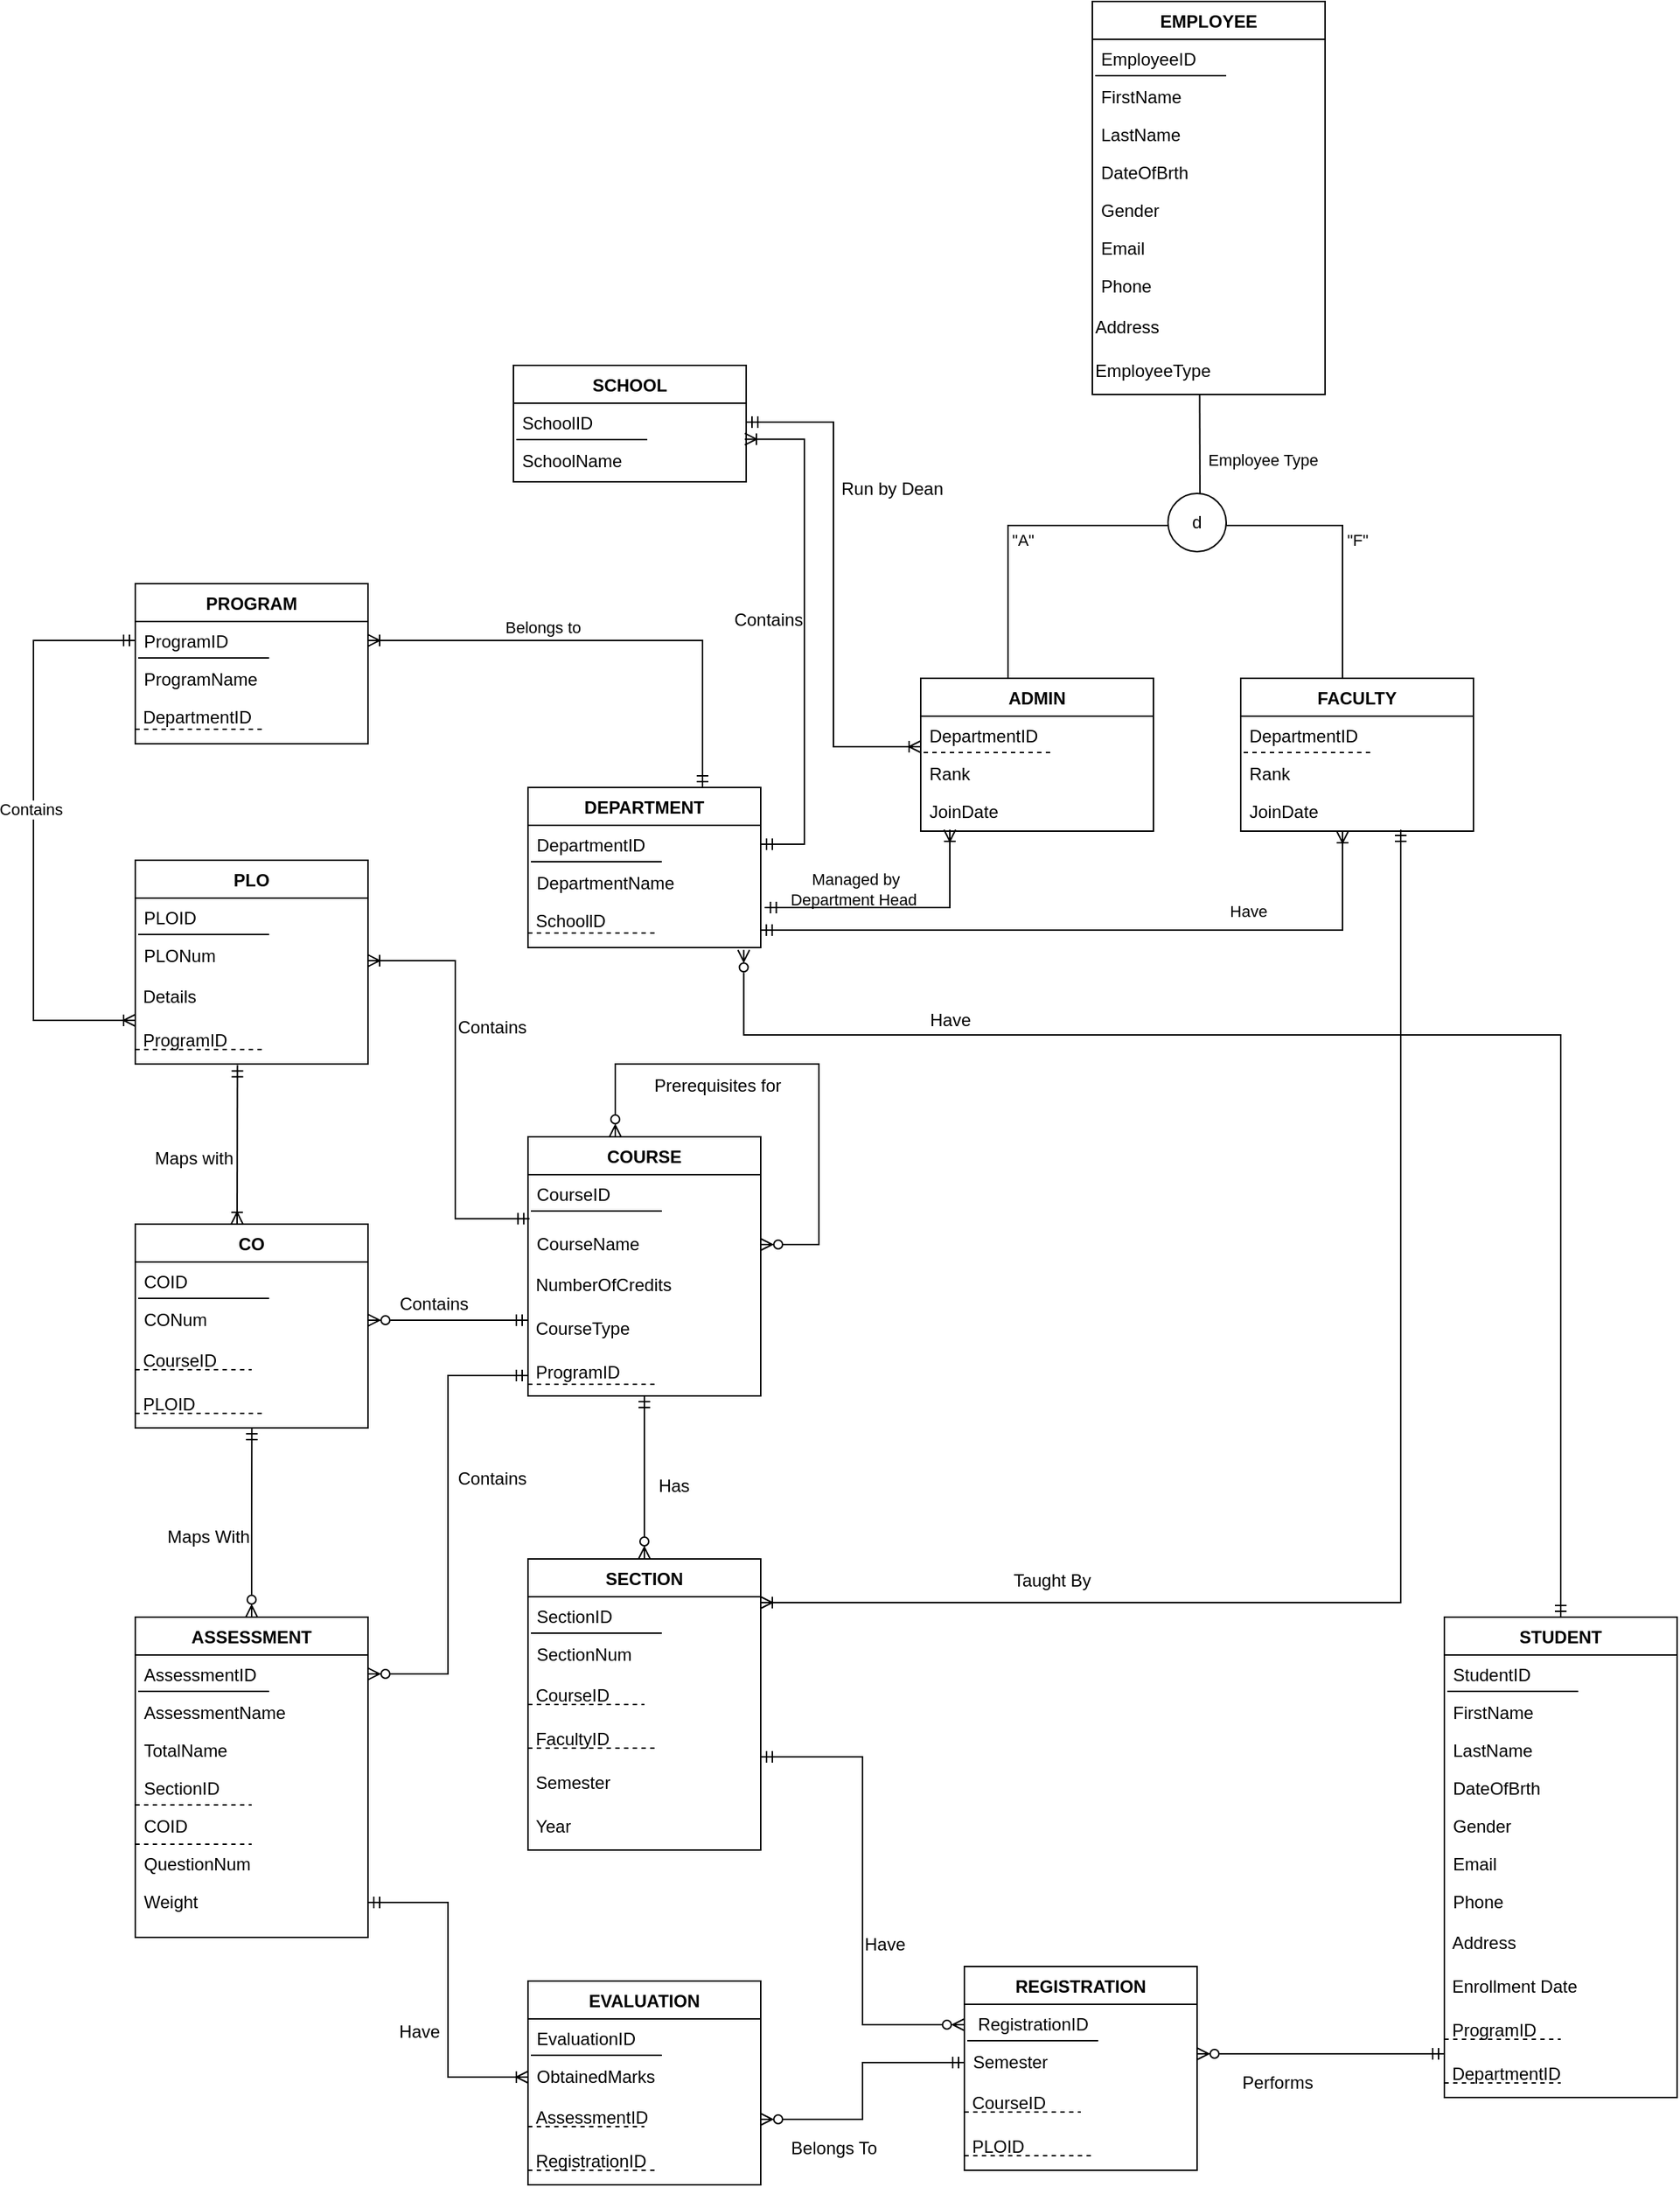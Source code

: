 <mxfile version="20.6.0" type="github">
  <diagram id="C5RBs43oDa-KdzZeNtuy" name="Page-1">
    <mxGraphModel dx="2490" dy="932" grid="1" gridSize="10" guides="1" tooltips="1" connect="1" arrows="1" fold="1" page="1" pageScale="1" pageWidth="827" pageHeight="1169" math="0" shadow="0">
      <root>
        <mxCell id="WIyWlLk6GJQsqaUBKTNV-0" />
        <mxCell id="WIyWlLk6GJQsqaUBKTNV-1" parent="WIyWlLk6GJQsqaUBKTNV-0" />
        <mxCell id="CyVpAFa2aRogbyEzgi_W-122" value="EMPLOYEE" style="swimlane;fontStyle=1;align=center;verticalAlign=top;childLayout=stackLayout;horizontal=1;startSize=26;horizontalStack=0;resizeParent=1;resizeLast=0;collapsible=1;marginBottom=0;rounded=0;shadow=0;strokeWidth=1;" vertex="1" parent="WIyWlLk6GJQsqaUBKTNV-1">
          <mxGeometry x="508" y="120" width="160" height="270" as="geometry">
            <mxRectangle x="550" y="140" width="160" height="26" as="alternateBounds" />
          </mxGeometry>
        </mxCell>
        <mxCell id="CyVpAFa2aRogbyEzgi_W-123" value="EmployeeID" style="text;align=left;verticalAlign=top;spacingLeft=4;spacingRight=4;overflow=hidden;rotatable=0;points=[[0,0.5],[1,0.5]];portConstraint=eastwest;" vertex="1" parent="CyVpAFa2aRogbyEzgi_W-122">
          <mxGeometry y="26" width="160" height="26" as="geometry" />
        </mxCell>
        <mxCell id="CyVpAFa2aRogbyEzgi_W-124" value="" style="endArrow=none;html=1;rounded=0;" edge="1" parent="CyVpAFa2aRogbyEzgi_W-122">
          <mxGeometry width="50" height="50" relative="1" as="geometry">
            <mxPoint x="2" y="51" as="sourcePoint" />
            <mxPoint x="92" y="51" as="targetPoint" />
          </mxGeometry>
        </mxCell>
        <mxCell id="CyVpAFa2aRogbyEzgi_W-125" value="FirstName" style="text;align=left;verticalAlign=top;spacingLeft=4;spacingRight=4;overflow=hidden;rotatable=0;points=[[0,0.5],[1,0.5]];portConstraint=eastwest;rounded=0;shadow=0;html=0;" vertex="1" parent="CyVpAFa2aRogbyEzgi_W-122">
          <mxGeometry y="52" width="160" height="26" as="geometry" />
        </mxCell>
        <mxCell id="CyVpAFa2aRogbyEzgi_W-126" value="LastName" style="text;align=left;verticalAlign=top;spacingLeft=4;spacingRight=4;overflow=hidden;rotatable=0;points=[[0,0.5],[1,0.5]];portConstraint=eastwest;rounded=0;shadow=0;html=0;" vertex="1" parent="CyVpAFa2aRogbyEzgi_W-122">
          <mxGeometry y="78" width="160" height="26" as="geometry" />
        </mxCell>
        <mxCell id="CyVpAFa2aRogbyEzgi_W-127" value="DateOfBrth" style="text;align=left;verticalAlign=top;spacingLeft=4;spacingRight=4;overflow=hidden;rotatable=0;points=[[0,0.5],[1,0.5]];portConstraint=eastwest;rounded=0;shadow=0;html=0;" vertex="1" parent="CyVpAFa2aRogbyEzgi_W-122">
          <mxGeometry y="104" width="160" height="26" as="geometry" />
        </mxCell>
        <mxCell id="CyVpAFa2aRogbyEzgi_W-128" value="Gender&#xa;" style="text;align=left;verticalAlign=top;spacingLeft=4;spacingRight=4;overflow=hidden;rotatable=0;points=[[0,0.5],[1,0.5]];portConstraint=eastwest;rounded=0;shadow=0;html=0;" vertex="1" parent="CyVpAFa2aRogbyEzgi_W-122">
          <mxGeometry y="130" width="160" height="26" as="geometry" />
        </mxCell>
        <mxCell id="CyVpAFa2aRogbyEzgi_W-129" value="Email" style="text;align=left;verticalAlign=top;spacingLeft=4;spacingRight=4;overflow=hidden;rotatable=0;points=[[0,0.5],[1,0.5]];portConstraint=eastwest;" vertex="1" parent="CyVpAFa2aRogbyEzgi_W-122">
          <mxGeometry y="156" width="160" height="26" as="geometry" />
        </mxCell>
        <mxCell id="CyVpAFa2aRogbyEzgi_W-130" value="Phone" style="text;align=left;verticalAlign=top;spacingLeft=4;spacingRight=4;overflow=hidden;rotatable=0;points=[[0,0.5],[1,0.5]];portConstraint=eastwest;" vertex="1" parent="CyVpAFa2aRogbyEzgi_W-122">
          <mxGeometry y="182" width="160" height="28" as="geometry" />
        </mxCell>
        <mxCell id="CyVpAFa2aRogbyEzgi_W-131" value="Address" style="text;html=1;align=left;verticalAlign=top;resizable=0;points=[];autosize=1;strokeColor=none;fillColor=none;" vertex="1" parent="CyVpAFa2aRogbyEzgi_W-122">
          <mxGeometry y="210" width="160" height="30" as="geometry" />
        </mxCell>
        <mxCell id="CyVpAFa2aRogbyEzgi_W-132" value="EmployeeType" style="text;html=1;align=left;verticalAlign=top;resizable=0;points=[];autosize=1;strokeColor=none;fillColor=none;" vertex="1" parent="CyVpAFa2aRogbyEzgi_W-122">
          <mxGeometry y="240" width="160" height="30" as="geometry" />
        </mxCell>
        <mxCell id="CyVpAFa2aRogbyEzgi_W-133" value="" style="endArrow=none;html=1;rounded=0;entryX=0.461;entryY=0.994;entryDx=0;entryDy=0;entryPerimeter=0;" edge="1" parent="WIyWlLk6GJQsqaUBKTNV-1" target="CyVpAFa2aRogbyEzgi_W-132">
          <mxGeometry width="50" height="50" relative="1" as="geometry">
            <mxPoint x="582" y="470" as="sourcePoint" />
            <mxPoint x="630" y="410" as="targetPoint" />
          </mxGeometry>
        </mxCell>
        <mxCell id="CyVpAFa2aRogbyEzgi_W-134" value="d" style="ellipse;whiteSpace=wrap;html=1;aspect=fixed;" vertex="1" parent="WIyWlLk6GJQsqaUBKTNV-1">
          <mxGeometry x="560" y="458" width="40" height="40" as="geometry" />
        </mxCell>
        <mxCell id="CyVpAFa2aRogbyEzgi_W-135" value="" style="endArrow=none;html=1;rounded=0;edgeStyle=orthogonalEdgeStyle;entryX=0;entryY=0.55;entryDx=0;entryDy=0;entryPerimeter=0;" edge="1" parent="WIyWlLk6GJQsqaUBKTNV-1" target="CyVpAFa2aRogbyEzgi_W-134">
          <mxGeometry width="50" height="50" relative="1" as="geometry">
            <mxPoint x="450" y="590" as="sourcePoint" />
            <mxPoint x="550" y="480" as="targetPoint" />
            <Array as="points">
              <mxPoint x="450" y="480" />
            </Array>
          </mxGeometry>
        </mxCell>
        <mxCell id="CyVpAFa2aRogbyEzgi_W-136" value="ADMIN" style="swimlane;fontStyle=1;align=center;verticalAlign=top;childLayout=stackLayout;horizontal=1;startSize=26;horizontalStack=0;resizeParent=1;resizeLast=0;collapsible=1;marginBottom=0;rounded=0;shadow=0;strokeWidth=1;" vertex="1" parent="WIyWlLk6GJQsqaUBKTNV-1">
          <mxGeometry x="390" y="585" width="160" height="105" as="geometry">
            <mxRectangle x="550" y="140" width="160" height="26" as="alternateBounds" />
          </mxGeometry>
        </mxCell>
        <mxCell id="CyVpAFa2aRogbyEzgi_W-137" value="DepartmentID" style="text;align=left;verticalAlign=top;spacingLeft=4;spacingRight=4;overflow=hidden;rotatable=0;points=[[0,0.5],[1,0.5]];portConstraint=eastwest;" vertex="1" parent="CyVpAFa2aRogbyEzgi_W-136">
          <mxGeometry y="26" width="160" height="26" as="geometry" />
        </mxCell>
        <mxCell id="CyVpAFa2aRogbyEzgi_W-138" value="" style="endArrow=none;html=1;rounded=0;dashed=1;" edge="1" parent="CyVpAFa2aRogbyEzgi_W-136">
          <mxGeometry width="50" height="50" relative="1" as="geometry">
            <mxPoint x="2" y="51" as="sourcePoint" />
            <mxPoint x="92" y="51" as="targetPoint" />
          </mxGeometry>
        </mxCell>
        <mxCell id="CyVpAFa2aRogbyEzgi_W-139" value="Rank" style="text;align=left;verticalAlign=top;spacingLeft=4;spacingRight=4;overflow=hidden;rotatable=0;points=[[0,0.5],[1,0.5]];portConstraint=eastwest;rounded=0;shadow=0;html=0;" vertex="1" parent="CyVpAFa2aRogbyEzgi_W-136">
          <mxGeometry y="52" width="160" height="26" as="geometry" />
        </mxCell>
        <mxCell id="CyVpAFa2aRogbyEzgi_W-140" value="JoinDate " style="text;align=left;verticalAlign=top;spacingLeft=4;spacingRight=4;overflow=hidden;rotatable=0;points=[[0,0.5],[1,0.5]];portConstraint=eastwest;rounded=0;shadow=0;html=0;" vertex="1" parent="CyVpAFa2aRogbyEzgi_W-136">
          <mxGeometry y="78" width="160" height="26" as="geometry" />
        </mxCell>
        <mxCell id="CyVpAFa2aRogbyEzgi_W-259" style="edgeStyle=elbowEdgeStyle;rounded=0;orthogonalLoop=1;jettySize=auto;html=1;startArrow=ERmandOne;startFill=0;endArrow=ERoneToMany;endFill=0;entryX=1;entryY=0.154;entryDx=0;entryDy=0;entryPerimeter=0;" edge="1" parent="WIyWlLk6GJQsqaUBKTNV-1" source="CyVpAFa2aRogbyEzgi_W-145" target="CyVpAFa2aRogbyEzgi_W-213">
          <mxGeometry relative="1" as="geometry">
            <mxPoint x="290" y="1220" as="targetPoint" />
            <mxPoint x="720" y="720" as="sourcePoint" />
            <Array as="points">
              <mxPoint x="720" y="1200" />
              <mxPoint x="680" y="850" />
              <mxPoint x="400" y="1310" />
              <mxPoint x="720" y="870" />
            </Array>
          </mxGeometry>
        </mxCell>
        <mxCell id="CyVpAFa2aRogbyEzgi_W-141" value="FACULTY" style="swimlane;fontStyle=1;align=center;verticalAlign=top;childLayout=stackLayout;horizontal=1;startSize=26;horizontalStack=0;resizeParent=1;resizeLast=0;collapsible=1;marginBottom=0;rounded=0;shadow=0;strokeWidth=1;" vertex="1" parent="WIyWlLk6GJQsqaUBKTNV-1">
          <mxGeometry x="610" y="585" width="160" height="105" as="geometry">
            <mxRectangle x="550" y="140" width="160" height="26" as="alternateBounds" />
          </mxGeometry>
        </mxCell>
        <mxCell id="CyVpAFa2aRogbyEzgi_W-142" value="DepartmentID" style="text;align=left;verticalAlign=top;spacingLeft=4;spacingRight=4;overflow=hidden;rotatable=0;points=[[0,0.5],[1,0.5]];portConstraint=eastwest;" vertex="1" parent="CyVpAFa2aRogbyEzgi_W-141">
          <mxGeometry y="26" width="160" height="26" as="geometry" />
        </mxCell>
        <mxCell id="CyVpAFa2aRogbyEzgi_W-143" value="" style="endArrow=none;html=1;rounded=0;dashed=1;" edge="1" parent="CyVpAFa2aRogbyEzgi_W-141">
          <mxGeometry width="50" height="50" relative="1" as="geometry">
            <mxPoint x="2" y="51" as="sourcePoint" />
            <mxPoint x="92" y="51" as="targetPoint" />
          </mxGeometry>
        </mxCell>
        <mxCell id="CyVpAFa2aRogbyEzgi_W-144" value="Rank" style="text;align=left;verticalAlign=top;spacingLeft=4;spacingRight=4;overflow=hidden;rotatable=0;points=[[0,0.5],[1,0.5]];portConstraint=eastwest;rounded=0;shadow=0;html=0;" vertex="1" parent="CyVpAFa2aRogbyEzgi_W-141">
          <mxGeometry y="52" width="160" height="26" as="geometry" />
        </mxCell>
        <mxCell id="CyVpAFa2aRogbyEzgi_W-145" value="JoinDate " style="text;align=left;verticalAlign=top;spacingLeft=4;spacingRight=4;overflow=hidden;rotatable=0;points=[[0,0.5],[1,0.5]];portConstraint=eastwest;rounded=0;shadow=0;html=0;" vertex="1" parent="CyVpAFa2aRogbyEzgi_W-141">
          <mxGeometry y="78" width="160" height="26" as="geometry" />
        </mxCell>
        <mxCell id="CyVpAFa2aRogbyEzgi_W-146" value="" style="endArrow=none;html=1;rounded=0;edgeStyle=orthogonalEdgeStyle;entryX=1;entryY=0.5;entryDx=0;entryDy=0;" edge="1" parent="WIyWlLk6GJQsqaUBKTNV-1" target="CyVpAFa2aRogbyEzgi_W-134">
          <mxGeometry width="50" height="50" relative="1" as="geometry">
            <mxPoint x="680" y="585" as="sourcePoint" />
            <mxPoint x="790" y="475" as="targetPoint" />
            <Array as="points">
              <mxPoint x="680" y="480" />
              <mxPoint x="600" y="480" />
            </Array>
          </mxGeometry>
        </mxCell>
        <mxCell id="CyVpAFa2aRogbyEzgi_W-147" value="SCHOOL" style="swimlane;fontStyle=1;align=center;verticalAlign=top;childLayout=stackLayout;horizontal=1;startSize=26;horizontalStack=0;resizeParent=1;resizeLast=0;collapsible=1;marginBottom=0;rounded=0;shadow=0;strokeWidth=1;" vertex="1" parent="WIyWlLk6GJQsqaUBKTNV-1">
          <mxGeometry x="110" y="370" width="160" height="80" as="geometry">
            <mxRectangle x="550" y="140" width="160" height="26" as="alternateBounds" />
          </mxGeometry>
        </mxCell>
        <mxCell id="CyVpAFa2aRogbyEzgi_W-148" value="SchoolID" style="text;align=left;verticalAlign=top;spacingLeft=4;spacingRight=4;overflow=hidden;rotatable=0;points=[[0,0.5],[1,0.5]];portConstraint=eastwest;" vertex="1" parent="CyVpAFa2aRogbyEzgi_W-147">
          <mxGeometry y="26" width="160" height="26" as="geometry" />
        </mxCell>
        <mxCell id="CyVpAFa2aRogbyEzgi_W-149" value="" style="endArrow=none;html=1;rounded=0;" edge="1" parent="CyVpAFa2aRogbyEzgi_W-147">
          <mxGeometry width="50" height="50" relative="1" as="geometry">
            <mxPoint x="2" y="51" as="sourcePoint" />
            <mxPoint x="92" y="51" as="targetPoint" />
          </mxGeometry>
        </mxCell>
        <mxCell id="CyVpAFa2aRogbyEzgi_W-150" value="SchoolName" style="text;align=left;verticalAlign=top;spacingLeft=4;spacingRight=4;overflow=hidden;rotatable=0;points=[[0,0.5],[1,0.5]];portConstraint=eastwest;rounded=0;shadow=0;html=0;" vertex="1" parent="CyVpAFa2aRogbyEzgi_W-147">
          <mxGeometry y="52" width="160" height="26" as="geometry" />
        </mxCell>
        <mxCell id="CyVpAFa2aRogbyEzgi_W-151" value="" style="endArrow=ERoneToMany;html=1;rounded=0;edgeStyle=elbowEdgeStyle;exitX=1;exitY=0.5;exitDx=0;exitDy=0;startArrow=ERmandOne;startFill=0;endFill=0;" edge="1" parent="WIyWlLk6GJQsqaUBKTNV-1" source="CyVpAFa2aRogbyEzgi_W-148">
          <mxGeometry width="50" height="50" relative="1" as="geometry">
            <mxPoint x="390" y="470" as="sourcePoint" />
            <mxPoint x="390" y="632" as="targetPoint" />
          </mxGeometry>
        </mxCell>
        <mxCell id="CyVpAFa2aRogbyEzgi_W-152" value="Run by Dean" style="text;html=1;align=center;verticalAlign=middle;resizable=0;points=[];autosize=1;strokeColor=none;fillColor=none;" vertex="1" parent="WIyWlLk6GJQsqaUBKTNV-1">
          <mxGeometry x="325" y="440" width="90" height="30" as="geometry" />
        </mxCell>
        <mxCell id="CyVpAFa2aRogbyEzgi_W-302" value="" style="edgeStyle=elbowEdgeStyle;rounded=0;orthogonalLoop=1;jettySize=auto;html=1;startArrow=ERzeroToMany;startFill=0;endArrow=ERmandOne;endFill=0;elbow=vertical;exitX=0.927;exitY=1.121;exitDx=0;exitDy=0;exitPerimeter=0;" edge="1" parent="WIyWlLk6GJQsqaUBKTNV-1" source="CyVpAFa2aRogbyEzgi_W-157" target="CyVpAFa2aRogbyEzgi_W-274">
          <mxGeometry relative="1" as="geometry">
            <mxPoint x="210" y="800" as="sourcePoint" />
            <Array as="points">
              <mxPoint x="660" y="830" />
            </Array>
          </mxGeometry>
        </mxCell>
        <mxCell id="CyVpAFa2aRogbyEzgi_W-153" value="DEPARTMENT" style="swimlane;fontStyle=1;align=center;verticalAlign=top;childLayout=stackLayout;horizontal=1;startSize=26;horizontalStack=0;resizeParent=1;resizeLast=0;collapsible=1;marginBottom=0;rounded=0;shadow=0;strokeWidth=1;" vertex="1" parent="WIyWlLk6GJQsqaUBKTNV-1">
          <mxGeometry x="120" y="660" width="160" height="110" as="geometry">
            <mxRectangle x="550" y="140" width="160" height="26" as="alternateBounds" />
          </mxGeometry>
        </mxCell>
        <mxCell id="CyVpAFa2aRogbyEzgi_W-154" value="DepartmentID" style="text;align=left;verticalAlign=top;spacingLeft=4;spacingRight=4;overflow=hidden;rotatable=0;points=[[0,0.5],[1,0.5]];portConstraint=eastwest;" vertex="1" parent="CyVpAFa2aRogbyEzgi_W-153">
          <mxGeometry y="26" width="160" height="26" as="geometry" />
        </mxCell>
        <mxCell id="CyVpAFa2aRogbyEzgi_W-155" value="" style="endArrow=none;html=1;rounded=0;" edge="1" parent="CyVpAFa2aRogbyEzgi_W-153">
          <mxGeometry width="50" height="50" relative="1" as="geometry">
            <mxPoint x="2" y="51" as="sourcePoint" />
            <mxPoint x="92" y="51" as="targetPoint" />
          </mxGeometry>
        </mxCell>
        <mxCell id="CyVpAFa2aRogbyEzgi_W-156" value="DepartmentName" style="text;align=left;verticalAlign=top;spacingLeft=4;spacingRight=4;overflow=hidden;rotatable=0;points=[[0,0.5],[1,0.5]];portConstraint=eastwest;rounded=0;shadow=0;html=0;" vertex="1" parent="CyVpAFa2aRogbyEzgi_W-153">
          <mxGeometry y="52" width="160" height="26" as="geometry" />
        </mxCell>
        <mxCell id="CyVpAFa2aRogbyEzgi_W-157" value="&amp;nbsp;SchoollD" style="text;html=1;align=left;verticalAlign=top;resizable=0;points=[];autosize=1;strokeColor=none;fillColor=none;" vertex="1" parent="CyVpAFa2aRogbyEzgi_W-153">
          <mxGeometry y="78" width="160" height="30" as="geometry" />
        </mxCell>
        <mxCell id="CyVpAFa2aRogbyEzgi_W-158" value="" style="endArrow=none;dashed=1;html=1;rounded=0;" edge="1" parent="CyVpAFa2aRogbyEzgi_W-153">
          <mxGeometry width="50" height="50" relative="1" as="geometry">
            <mxPoint y="100" as="sourcePoint" />
            <mxPoint x="90" y="100" as="targetPoint" />
            <Array as="points" />
          </mxGeometry>
        </mxCell>
        <mxCell id="CyVpAFa2aRogbyEzgi_W-159" value="" style="endArrow=ERoneToMany;html=1;rounded=0;edgeStyle=elbowEdgeStyle;entryX=0.994;entryY=0.951;entryDx=0;entryDy=0;entryPerimeter=0;exitX=1;exitY=0.5;exitDx=0;exitDy=0;startArrow=ERmandOne;startFill=0;endFill=0;" edge="1" parent="WIyWlLk6GJQsqaUBKTNV-1" source="CyVpAFa2aRogbyEzgi_W-154" target="CyVpAFa2aRogbyEzgi_W-148">
          <mxGeometry width="50" height="50" relative="1" as="geometry">
            <mxPoint x="330" y="680" as="sourcePoint" />
            <mxPoint x="290" y="430" as="targetPoint" />
            <Array as="points">
              <mxPoint x="310" y="560" />
            </Array>
          </mxGeometry>
        </mxCell>
        <mxCell id="CyVpAFa2aRogbyEzgi_W-160" value="Contains" style="text;html=1;align=center;verticalAlign=middle;resizable=0;points=[];autosize=1;strokeColor=none;fillColor=none;" vertex="1" parent="WIyWlLk6GJQsqaUBKTNV-1">
          <mxGeometry x="250" y="530" width="70" height="30" as="geometry" />
        </mxCell>
        <mxCell id="CyVpAFa2aRogbyEzgi_W-161" value="" style="endArrow=ERoneToMany;html=1;rounded=0;edgeStyle=elbowEdgeStyle;startArrow=ERmandOne;startFill=0;endFill=0;exitX=1.017;exitY=0.152;exitDx=0;exitDy=0;exitPerimeter=0;" edge="1" parent="WIyWlLk6GJQsqaUBKTNV-1" source="CyVpAFa2aRogbyEzgi_W-157" target="CyVpAFa2aRogbyEzgi_W-140">
          <mxGeometry width="50" height="50" relative="1" as="geometry">
            <mxPoint x="290" y="730" as="sourcePoint" />
            <mxPoint x="445.52" y="710" as="targetPoint" />
            <Array as="points">
              <mxPoint x="410" y="750" />
              <mxPoint x="440" y="740" />
              <mxPoint x="440" y="760" />
              <mxPoint x="450" y="879.27" />
            </Array>
          </mxGeometry>
        </mxCell>
        <mxCell id="CyVpAFa2aRogbyEzgi_W-162" value="Managed by &lt;br style=&quot;font-size: 11px;&quot;&gt;Department Head&amp;nbsp;" style="text;html=1;align=center;verticalAlign=middle;resizable=0;points=[];autosize=1;strokeColor=none;fillColor=none;fontSize=11;" vertex="1" parent="WIyWlLk6GJQsqaUBKTNV-1">
          <mxGeometry x="290" y="710" width="110" height="40" as="geometry" />
        </mxCell>
        <mxCell id="CyVpAFa2aRogbyEzgi_W-163" value="" style="endArrow=ERoneToMany;html=1;rounded=0;edgeStyle=elbowEdgeStyle;startArrow=ERmandOne;startFill=0;endFill=0;exitX=0.999;exitY=0.667;exitDx=0;exitDy=0;exitPerimeter=0;" edge="1" parent="WIyWlLk6GJQsqaUBKTNV-1" source="CyVpAFa2aRogbyEzgi_W-157">
          <mxGeometry width="50" height="50" relative="1" as="geometry">
            <mxPoint x="292.72" y="742.56" as="sourcePoint" />
            <mxPoint x="680" y="690" as="targetPoint" />
            <Array as="points">
              <mxPoint x="680" y="780" />
              <mxPoint x="420" y="750" />
              <mxPoint x="450" y="750" />
              <mxPoint x="450" y="770" />
              <mxPoint x="460" y="889.27" />
            </Array>
          </mxGeometry>
        </mxCell>
        <mxCell id="CyVpAFa2aRogbyEzgi_W-164" value="Have" style="text;html=1;align=center;verticalAlign=middle;resizable=0;points=[];autosize=1;strokeColor=none;fillColor=none;fontSize=11;" vertex="1" parent="WIyWlLk6GJQsqaUBKTNV-1">
          <mxGeometry x="590" y="730" width="50" height="30" as="geometry" />
        </mxCell>
        <mxCell id="CyVpAFa2aRogbyEzgi_W-165" value="PROGRAM" style="swimlane;fontStyle=1;align=center;verticalAlign=top;childLayout=stackLayout;horizontal=1;startSize=26;horizontalStack=0;resizeParent=1;resizeLast=0;collapsible=1;marginBottom=0;rounded=0;shadow=0;strokeWidth=1;" vertex="1" parent="WIyWlLk6GJQsqaUBKTNV-1">
          <mxGeometry x="-150" y="520" width="160" height="110" as="geometry">
            <mxRectangle x="550" y="140" width="160" height="26" as="alternateBounds" />
          </mxGeometry>
        </mxCell>
        <mxCell id="CyVpAFa2aRogbyEzgi_W-166" value="ProgramID" style="text;align=left;verticalAlign=top;spacingLeft=4;spacingRight=4;overflow=hidden;rotatable=0;points=[[0,0.5],[1,0.5]];portConstraint=eastwest;" vertex="1" parent="CyVpAFa2aRogbyEzgi_W-165">
          <mxGeometry y="26" width="160" height="26" as="geometry" />
        </mxCell>
        <mxCell id="CyVpAFa2aRogbyEzgi_W-167" value="" style="endArrow=none;html=1;rounded=0;" edge="1" parent="CyVpAFa2aRogbyEzgi_W-165">
          <mxGeometry width="50" height="50" relative="1" as="geometry">
            <mxPoint x="2" y="51" as="sourcePoint" />
            <mxPoint x="92" y="51" as="targetPoint" />
          </mxGeometry>
        </mxCell>
        <mxCell id="CyVpAFa2aRogbyEzgi_W-168" value="ProgramName" style="text;align=left;verticalAlign=top;spacingLeft=4;spacingRight=4;overflow=hidden;rotatable=0;points=[[0,0.5],[1,0.5]];portConstraint=eastwest;rounded=0;shadow=0;html=0;" vertex="1" parent="CyVpAFa2aRogbyEzgi_W-165">
          <mxGeometry y="52" width="160" height="26" as="geometry" />
        </mxCell>
        <mxCell id="CyVpAFa2aRogbyEzgi_W-169" value="&amp;nbsp;DepartmentID" style="text;html=1;align=left;verticalAlign=top;resizable=0;points=[];autosize=1;strokeColor=none;fillColor=none;" vertex="1" parent="CyVpAFa2aRogbyEzgi_W-165">
          <mxGeometry y="78" width="160" height="30" as="geometry" />
        </mxCell>
        <mxCell id="CyVpAFa2aRogbyEzgi_W-170" value="" style="endArrow=none;dashed=1;html=1;rounded=0;" edge="1" parent="CyVpAFa2aRogbyEzgi_W-165">
          <mxGeometry width="50" height="50" relative="1" as="geometry">
            <mxPoint y="100" as="sourcePoint" />
            <mxPoint x="90" y="100" as="targetPoint" />
            <Array as="points" />
          </mxGeometry>
        </mxCell>
        <mxCell id="CyVpAFa2aRogbyEzgi_W-171" value="" style="endArrow=ERoneToMany;html=1;rounded=0;edgeStyle=elbowEdgeStyle;startArrow=ERmandOne;startFill=0;endFill=0;entryX=1;entryY=0.5;entryDx=0;entryDy=0;exitX=0.75;exitY=0;exitDx=0;exitDy=0;" edge="1" parent="WIyWlLk6GJQsqaUBKTNV-1" source="CyVpAFa2aRogbyEzgi_W-153" target="CyVpAFa2aRogbyEzgi_W-166">
          <mxGeometry width="50" height="50" relative="1" as="geometry">
            <mxPoint x="240" y="620" as="sourcePoint" />
            <mxPoint x="240" y="541" as="targetPoint" />
            <Array as="points">
              <mxPoint x="240" y="570" />
              <mxPoint x="270" y="592" />
              <mxPoint x="270" y="612" />
              <mxPoint x="280" y="731.27" />
            </Array>
          </mxGeometry>
        </mxCell>
        <mxCell id="CyVpAFa2aRogbyEzgi_W-172" value="Belongs to" style="text;html=1;align=center;verticalAlign=middle;resizable=0;points=[];autosize=1;strokeColor=none;fillColor=none;fontSize=11;" vertex="1" parent="WIyWlLk6GJQsqaUBKTNV-1">
          <mxGeometry x="90" y="535" width="80" height="30" as="geometry" />
        </mxCell>
        <mxCell id="CyVpAFa2aRogbyEzgi_W-173" value="Employee Type" style="text;html=1;align=center;verticalAlign=middle;resizable=0;points=[];autosize=1;strokeColor=none;fillColor=none;fontSize=11;" vertex="1" parent="WIyWlLk6GJQsqaUBKTNV-1">
          <mxGeometry x="575" y="420" width="100" height="30" as="geometry" />
        </mxCell>
        <mxCell id="CyVpAFa2aRogbyEzgi_W-174" value="&quot;A&quot;" style="text;html=1;align=center;verticalAlign=middle;resizable=0;points=[];autosize=1;strokeColor=none;fillColor=none;fontSize=11;" vertex="1" parent="WIyWlLk6GJQsqaUBKTNV-1">
          <mxGeometry x="440" y="475" width="40" height="30" as="geometry" />
        </mxCell>
        <mxCell id="CyVpAFa2aRogbyEzgi_W-175" value="&quot;F&quot;" style="text;html=1;align=center;verticalAlign=middle;resizable=0;points=[];autosize=1;strokeColor=none;fillColor=none;fontSize=11;" vertex="1" parent="WIyWlLk6GJQsqaUBKTNV-1">
          <mxGeometry x="670" y="475" width="40" height="30" as="geometry" />
        </mxCell>
        <mxCell id="CyVpAFa2aRogbyEzgi_W-176" value="PLO" style="swimlane;fontStyle=1;align=center;verticalAlign=top;childLayout=stackLayout;horizontal=1;startSize=26;horizontalStack=0;resizeParent=1;resizeLast=0;collapsible=1;marginBottom=0;rounded=0;shadow=0;strokeWidth=1;" vertex="1" parent="WIyWlLk6GJQsqaUBKTNV-1">
          <mxGeometry x="-150" y="710" width="160" height="140" as="geometry">
            <mxRectangle x="550" y="140" width="160" height="26" as="alternateBounds" />
          </mxGeometry>
        </mxCell>
        <mxCell id="CyVpAFa2aRogbyEzgi_W-177" value="PLOID" style="text;align=left;verticalAlign=top;spacingLeft=4;spacingRight=4;overflow=hidden;rotatable=0;points=[[0,0.5],[1,0.5]];portConstraint=eastwest;" vertex="1" parent="CyVpAFa2aRogbyEzgi_W-176">
          <mxGeometry y="26" width="160" height="26" as="geometry" />
        </mxCell>
        <mxCell id="CyVpAFa2aRogbyEzgi_W-178" value="" style="endArrow=none;html=1;rounded=0;" edge="1" parent="CyVpAFa2aRogbyEzgi_W-176">
          <mxGeometry width="50" height="50" relative="1" as="geometry">
            <mxPoint x="2" y="51" as="sourcePoint" />
            <mxPoint x="92" y="51" as="targetPoint" />
          </mxGeometry>
        </mxCell>
        <mxCell id="CyVpAFa2aRogbyEzgi_W-179" value="PLONum" style="text;align=left;verticalAlign=top;spacingLeft=4;spacingRight=4;overflow=hidden;rotatable=0;points=[[0,0.5],[1,0.5]];portConstraint=eastwest;rounded=0;shadow=0;html=0;" vertex="1" parent="CyVpAFa2aRogbyEzgi_W-176">
          <mxGeometry y="52" width="160" height="28" as="geometry" />
        </mxCell>
        <mxCell id="CyVpAFa2aRogbyEzgi_W-180" value="&amp;nbsp;Details" style="text;html=1;align=left;verticalAlign=top;resizable=0;points=[];autosize=1;strokeColor=none;fillColor=none;" vertex="1" parent="CyVpAFa2aRogbyEzgi_W-176">
          <mxGeometry y="80" width="160" height="30" as="geometry" />
        </mxCell>
        <mxCell id="CyVpAFa2aRogbyEzgi_W-181" value="&amp;nbsp;ProgramID" style="text;html=1;align=left;verticalAlign=top;resizable=0;points=[];autosize=1;strokeColor=none;fillColor=none;" vertex="1" parent="CyVpAFa2aRogbyEzgi_W-176">
          <mxGeometry y="110" width="160" height="30" as="geometry" />
        </mxCell>
        <mxCell id="CyVpAFa2aRogbyEzgi_W-182" value="" style="endArrow=none;dashed=1;html=1;rounded=0;" edge="1" parent="CyVpAFa2aRogbyEzgi_W-176">
          <mxGeometry width="50" height="50" relative="1" as="geometry">
            <mxPoint y="130" as="sourcePoint" />
            <mxPoint x="90" y="130" as="targetPoint" />
            <Array as="points">
              <mxPoint x="50" y="130" />
            </Array>
          </mxGeometry>
        </mxCell>
        <mxCell id="CyVpAFa2aRogbyEzgi_W-183" value="" style="endArrow=ERoneToMany;html=1;rounded=0;edgeStyle=elbowEdgeStyle;exitX=0;exitY=0.5;exitDx=0;exitDy=0;startArrow=ERmandOne;startFill=0;endFill=0;" edge="1" parent="WIyWlLk6GJQsqaUBKTNV-1" source="CyVpAFa2aRogbyEzgi_W-166">
          <mxGeometry width="50" height="50" relative="1" as="geometry">
            <mxPoint x="-310" y="585" as="sourcePoint" />
            <mxPoint x="-150" y="820" as="targetPoint" />
            <Array as="points">
              <mxPoint x="-220" y="660" />
            </Array>
          </mxGeometry>
        </mxCell>
        <mxCell id="CyVpAFa2aRogbyEzgi_W-184" value="Contains" style="edgeLabel;html=1;align=center;verticalAlign=middle;resizable=0;points=[];fontSize=11;" vertex="1" connectable="0" parent="CyVpAFa2aRogbyEzgi_W-183">
          <mxGeometry x="-0.076" y="-2" relative="1" as="geometry">
            <mxPoint as="offset" />
          </mxGeometry>
        </mxCell>
        <mxCell id="CyVpAFa2aRogbyEzgi_W-185" value="CO" style="swimlane;fontStyle=1;align=center;verticalAlign=top;childLayout=stackLayout;horizontal=1;startSize=26;horizontalStack=0;resizeParent=1;resizeLast=0;collapsible=1;marginBottom=0;rounded=0;shadow=0;strokeWidth=1;" vertex="1" parent="WIyWlLk6GJQsqaUBKTNV-1">
          <mxGeometry x="-150" y="960" width="160" height="140" as="geometry">
            <mxRectangle x="550" y="140" width="160" height="26" as="alternateBounds" />
          </mxGeometry>
        </mxCell>
        <mxCell id="CyVpAFa2aRogbyEzgi_W-186" value="COID" style="text;align=left;verticalAlign=top;spacingLeft=4;spacingRight=4;overflow=hidden;rotatable=0;points=[[0,0.5],[1,0.5]];portConstraint=eastwest;" vertex="1" parent="CyVpAFa2aRogbyEzgi_W-185">
          <mxGeometry y="26" width="160" height="26" as="geometry" />
        </mxCell>
        <mxCell id="CyVpAFa2aRogbyEzgi_W-187" value="" style="endArrow=none;html=1;rounded=0;" edge="1" parent="CyVpAFa2aRogbyEzgi_W-185">
          <mxGeometry width="50" height="50" relative="1" as="geometry">
            <mxPoint x="2" y="51" as="sourcePoint" />
            <mxPoint x="92" y="51" as="targetPoint" />
          </mxGeometry>
        </mxCell>
        <mxCell id="CyVpAFa2aRogbyEzgi_W-188" value="CONum" style="text;align=left;verticalAlign=top;spacingLeft=4;spacingRight=4;overflow=hidden;rotatable=0;points=[[0,0.5],[1,0.5]];portConstraint=eastwest;rounded=0;shadow=0;html=0;" vertex="1" parent="CyVpAFa2aRogbyEzgi_W-185">
          <mxGeometry y="52" width="160" height="28" as="geometry" />
        </mxCell>
        <mxCell id="CyVpAFa2aRogbyEzgi_W-189" value="&amp;nbsp;CourseID" style="text;html=1;align=left;verticalAlign=top;resizable=0;points=[];autosize=1;strokeColor=none;fillColor=none;" vertex="1" parent="CyVpAFa2aRogbyEzgi_W-185">
          <mxGeometry y="80" width="160" height="30" as="geometry" />
        </mxCell>
        <mxCell id="CyVpAFa2aRogbyEzgi_W-190" value="" style="endArrow=none;dashed=1;html=1;rounded=0;fontSize=12;" edge="1" parent="CyVpAFa2aRogbyEzgi_W-185">
          <mxGeometry width="50" height="50" relative="1" as="geometry">
            <mxPoint y="100" as="sourcePoint" />
            <mxPoint x="80" y="100" as="targetPoint" />
          </mxGeometry>
        </mxCell>
        <mxCell id="CyVpAFa2aRogbyEzgi_W-191" value="&amp;nbsp;PLOID" style="text;html=1;align=left;verticalAlign=top;resizable=0;points=[];autosize=1;strokeColor=none;fillColor=none;" vertex="1" parent="CyVpAFa2aRogbyEzgi_W-185">
          <mxGeometry y="110" width="160" height="30" as="geometry" />
        </mxCell>
        <mxCell id="CyVpAFa2aRogbyEzgi_W-192" value="" style="endArrow=none;dashed=1;html=1;rounded=0;" edge="1" parent="CyVpAFa2aRogbyEzgi_W-185">
          <mxGeometry width="50" height="50" relative="1" as="geometry">
            <mxPoint y="130" as="sourcePoint" />
            <mxPoint x="90" y="130" as="targetPoint" />
            <Array as="points">
              <mxPoint x="50" y="130" />
            </Array>
          </mxGeometry>
        </mxCell>
        <mxCell id="CyVpAFa2aRogbyEzgi_W-193" value="" style="endArrow=ERoneToMany;html=1;rounded=0;edgeStyle=elbowEdgeStyle;startArrow=ERmandOne;startFill=0;endFill=0;exitX=0.439;exitY=1.024;exitDx=0;exitDy=0;exitPerimeter=0;entryX=0.439;entryY=-0.001;entryDx=0;entryDy=0;entryPerimeter=0;" edge="1" parent="WIyWlLk6GJQsqaUBKTNV-1" source="CyVpAFa2aRogbyEzgi_W-181" target="CyVpAFa2aRogbyEzgi_W-185">
          <mxGeometry width="50" height="50" relative="1" as="geometry">
            <mxPoint x="-80" y="870" as="sourcePoint" />
            <mxPoint x="-80" y="940" as="targetPoint" />
            <Array as="points">
              <mxPoint x="-80" y="910" />
              <mxPoint x="30.0" y="911" />
              <mxPoint x="60.0" y="901" />
              <mxPoint x="60.0" y="921" />
              <mxPoint x="70.0" y="1040.27" />
            </Array>
          </mxGeometry>
        </mxCell>
        <mxCell id="CyVpAFa2aRogbyEzgi_W-194" value="Maps with" style="text;html=1;align=center;verticalAlign=middle;resizable=0;points=[];autosize=1;strokeColor=none;fillColor=none;fontSize=12;" vertex="1" parent="WIyWlLk6GJQsqaUBKTNV-1">
          <mxGeometry x="-150" y="900" width="80" height="30" as="geometry" />
        </mxCell>
        <mxCell id="CyVpAFa2aRogbyEzgi_W-195" value="COURSE" style="swimlane;fontStyle=1;align=center;verticalAlign=top;childLayout=stackLayout;horizontal=1;startSize=26;horizontalStack=0;resizeParent=1;resizeLast=0;collapsible=1;marginBottom=0;rounded=0;shadow=0;strokeWidth=1;" vertex="1" parent="WIyWlLk6GJQsqaUBKTNV-1">
          <mxGeometry x="120" y="900" width="160" height="178" as="geometry">
            <mxRectangle x="550" y="140" width="160" height="26" as="alternateBounds" />
          </mxGeometry>
        </mxCell>
        <mxCell id="CyVpAFa2aRogbyEzgi_W-196" value="CourseID" style="text;align=left;verticalAlign=top;spacingLeft=4;spacingRight=4;overflow=hidden;rotatable=0;points=[[0,0.5],[1,0.5]];portConstraint=eastwest;" vertex="1" parent="CyVpAFa2aRogbyEzgi_W-195">
          <mxGeometry y="26" width="160" height="34" as="geometry" />
        </mxCell>
        <mxCell id="CyVpAFa2aRogbyEzgi_W-197" value="" style="endArrow=none;html=1;rounded=0;" edge="1" parent="CyVpAFa2aRogbyEzgi_W-195">
          <mxGeometry width="50" height="50" relative="1" as="geometry">
            <mxPoint x="2" y="51" as="sourcePoint" />
            <mxPoint x="92" y="51" as="targetPoint" />
          </mxGeometry>
        </mxCell>
        <mxCell id="CyVpAFa2aRogbyEzgi_W-198" value="CourseName" style="text;align=left;verticalAlign=top;spacingLeft=4;spacingRight=4;overflow=hidden;rotatable=0;points=[[0,0.5],[1,0.5]];portConstraint=eastwest;rounded=0;shadow=0;html=0;" vertex="1" parent="CyVpAFa2aRogbyEzgi_W-195">
          <mxGeometry y="60" width="160" height="28" as="geometry" />
        </mxCell>
        <mxCell id="CyVpAFa2aRogbyEzgi_W-199" value="&amp;nbsp;NumberOfCredits" style="text;html=1;align=left;verticalAlign=top;resizable=0;points=[];autosize=1;strokeColor=none;fillColor=none;" vertex="1" parent="CyVpAFa2aRogbyEzgi_W-195">
          <mxGeometry y="88" width="160" height="30" as="geometry" />
        </mxCell>
        <mxCell id="CyVpAFa2aRogbyEzgi_W-202" value="&amp;nbsp;CourseType" style="text;html=1;align=left;verticalAlign=top;resizable=0;points=[];autosize=1;strokeColor=none;fillColor=none;" vertex="1" parent="CyVpAFa2aRogbyEzgi_W-195">
          <mxGeometry y="118" width="160" height="30" as="geometry" />
        </mxCell>
        <mxCell id="CyVpAFa2aRogbyEzgi_W-200" value="&amp;nbsp;ProgramID" style="text;html=1;align=left;verticalAlign=top;resizable=0;points=[];autosize=1;strokeColor=none;fillColor=none;" vertex="1" parent="CyVpAFa2aRogbyEzgi_W-195">
          <mxGeometry y="148" width="160" height="30" as="geometry" />
        </mxCell>
        <mxCell id="CyVpAFa2aRogbyEzgi_W-201" value="" style="endArrow=none;dashed=1;html=1;rounded=0;" edge="1" parent="CyVpAFa2aRogbyEzgi_W-195">
          <mxGeometry width="50" height="50" relative="1" as="geometry">
            <mxPoint y="170" as="sourcePoint" />
            <mxPoint x="90" y="170" as="targetPoint" />
            <Array as="points">
              <mxPoint x="50" y="170" />
            </Array>
          </mxGeometry>
        </mxCell>
        <mxCell id="CyVpAFa2aRogbyEzgi_W-207" value="" style="endArrow=ERzeroToMany;html=1;rounded=0;edgeStyle=orthogonalEdgeStyle;exitX=1;exitY=0.5;exitDx=0;exitDy=0;startArrow=ERzeroToMany;startFill=0;endFill=0;" edge="1" parent="CyVpAFa2aRogbyEzgi_W-195" source="CyVpAFa2aRogbyEzgi_W-198">
          <mxGeometry width="50" height="50" relative="1" as="geometry">
            <mxPoint x="230" y="80" as="sourcePoint" />
            <mxPoint x="60" as="targetPoint" />
            <Array as="points">
              <mxPoint x="200" y="74" />
              <mxPoint x="200" y="-50" />
              <mxPoint x="60" y="-50" />
            </Array>
          </mxGeometry>
        </mxCell>
        <mxCell id="CyVpAFa2aRogbyEzgi_W-208" value="Prerequisites for" style="text;html=1;align=center;verticalAlign=middle;resizable=0;points=[];autosize=1;strokeColor=none;fillColor=none;" vertex="1" parent="WIyWlLk6GJQsqaUBKTNV-1">
          <mxGeometry x="195" y="850" width="110" height="30" as="geometry" />
        </mxCell>
        <mxCell id="CyVpAFa2aRogbyEzgi_W-209" value="" style="endArrow=ERoneToMany;html=1;rounded=0;edgeStyle=elbowEdgeStyle;startArrow=ERmandOne;startFill=0;endFill=0;exitX=0.007;exitY=0.888;exitDx=0;exitDy=0;exitPerimeter=0;" edge="1" parent="WIyWlLk6GJQsqaUBKTNV-1" source="CyVpAFa2aRogbyEzgi_W-196">
          <mxGeometry width="50" height="50" relative="1" as="geometry">
            <mxPoint x="90" y="990" as="sourcePoint" />
            <mxPoint x="10" y="779" as="targetPoint" />
            <Array as="points">
              <mxPoint x="70" y="950" />
              <mxPoint x="70" y="900" />
              <mxPoint x="260" y="812" />
              <mxPoint x="260" y="832" />
              <mxPoint x="270" y="951.27" />
            </Array>
          </mxGeometry>
        </mxCell>
        <mxCell id="CyVpAFa2aRogbyEzgi_W-210" value="Contains" style="text;html=1;align=center;verticalAlign=middle;resizable=0;points=[];autosize=1;strokeColor=none;fillColor=none;" vertex="1" parent="WIyWlLk6GJQsqaUBKTNV-1">
          <mxGeometry x="60" y="810" width="70" height="30" as="geometry" />
        </mxCell>
        <mxCell id="CyVpAFa2aRogbyEzgi_W-211" value="" style="edgeStyle=orthogonalEdgeStyle;rounded=0;orthogonalLoop=1;jettySize=auto;html=1;startArrow=ERzeroToMany;startFill=0;endArrow=ERmandOne;endFill=0;" edge="1" parent="WIyWlLk6GJQsqaUBKTNV-1" source="CyVpAFa2aRogbyEzgi_W-188" target="CyVpAFa2aRogbyEzgi_W-202">
          <mxGeometry relative="1" as="geometry">
            <Array as="points">
              <mxPoint x="120" y="1040" />
              <mxPoint x="120" y="1040" />
            </Array>
          </mxGeometry>
        </mxCell>
        <mxCell id="CyVpAFa2aRogbyEzgi_W-222" value="" style="edgeStyle=orthogonalEdgeStyle;rounded=0;orthogonalLoop=1;jettySize=auto;html=1;startArrow=ERzeroToMany;startFill=0;endArrow=ERmandOne;endFill=0;" edge="1" parent="WIyWlLk6GJQsqaUBKTNV-1" source="CyVpAFa2aRogbyEzgi_W-212" target="CyVpAFa2aRogbyEzgi_W-200">
          <mxGeometry relative="1" as="geometry" />
        </mxCell>
        <mxCell id="CyVpAFa2aRogbyEzgi_W-212" value="SECTION" style="swimlane;fontStyle=1;align=center;verticalAlign=top;childLayout=stackLayout;horizontal=1;startSize=26;horizontalStack=0;resizeParent=1;resizeLast=0;collapsible=1;marginBottom=0;rounded=0;shadow=0;strokeWidth=1;" vertex="1" parent="WIyWlLk6GJQsqaUBKTNV-1">
          <mxGeometry x="120" y="1190" width="160" height="200" as="geometry">
            <mxRectangle x="550" y="140" width="160" height="26" as="alternateBounds" />
          </mxGeometry>
        </mxCell>
        <mxCell id="CyVpAFa2aRogbyEzgi_W-213" value="SectionID" style="text;align=left;verticalAlign=top;spacingLeft=4;spacingRight=4;overflow=hidden;rotatable=0;points=[[0,0.5],[1,0.5]];portConstraint=eastwest;" vertex="1" parent="CyVpAFa2aRogbyEzgi_W-212">
          <mxGeometry y="26" width="160" height="26" as="geometry" />
        </mxCell>
        <mxCell id="CyVpAFa2aRogbyEzgi_W-214" value="" style="endArrow=none;html=1;rounded=0;" edge="1" parent="CyVpAFa2aRogbyEzgi_W-212">
          <mxGeometry width="50" height="50" relative="1" as="geometry">
            <mxPoint x="2" y="51" as="sourcePoint" />
            <mxPoint x="92" y="51" as="targetPoint" />
          </mxGeometry>
        </mxCell>
        <mxCell id="CyVpAFa2aRogbyEzgi_W-215" value="SectionNum" style="text;align=left;verticalAlign=top;spacingLeft=4;spacingRight=4;overflow=hidden;rotatable=0;points=[[0,0.5],[1,0.5]];portConstraint=eastwest;rounded=0;shadow=0;html=0;" vertex="1" parent="CyVpAFa2aRogbyEzgi_W-212">
          <mxGeometry y="52" width="160" height="28" as="geometry" />
        </mxCell>
        <mxCell id="CyVpAFa2aRogbyEzgi_W-216" value="&amp;nbsp;CourseID" style="text;html=1;align=left;verticalAlign=top;resizable=0;points=[];autosize=1;strokeColor=none;fillColor=none;" vertex="1" parent="CyVpAFa2aRogbyEzgi_W-212">
          <mxGeometry y="80" width="160" height="30" as="geometry" />
        </mxCell>
        <mxCell id="CyVpAFa2aRogbyEzgi_W-217" value="" style="endArrow=none;dashed=1;html=1;rounded=0;fontSize=12;" edge="1" parent="CyVpAFa2aRogbyEzgi_W-212">
          <mxGeometry width="50" height="50" relative="1" as="geometry">
            <mxPoint y="100" as="sourcePoint" />
            <mxPoint x="80" y="100" as="targetPoint" />
          </mxGeometry>
        </mxCell>
        <mxCell id="CyVpAFa2aRogbyEzgi_W-218" value="&amp;nbsp;FacultyID" style="text;html=1;align=left;verticalAlign=top;resizable=0;points=[];autosize=1;strokeColor=none;fillColor=none;" vertex="1" parent="CyVpAFa2aRogbyEzgi_W-212">
          <mxGeometry y="110" width="160" height="30" as="geometry" />
        </mxCell>
        <mxCell id="CyVpAFa2aRogbyEzgi_W-220" value="&amp;nbsp;Semester" style="text;html=1;align=left;verticalAlign=top;resizable=0;points=[];autosize=1;strokeColor=none;fillColor=none;" vertex="1" parent="CyVpAFa2aRogbyEzgi_W-212">
          <mxGeometry y="140" width="160" height="30" as="geometry" />
        </mxCell>
        <mxCell id="CyVpAFa2aRogbyEzgi_W-221" value="&amp;nbsp;Year" style="text;html=1;align=left;verticalAlign=top;resizable=0;points=[];autosize=1;strokeColor=none;fillColor=none;" vertex="1" parent="CyVpAFa2aRogbyEzgi_W-212">
          <mxGeometry y="170" width="160" height="30" as="geometry" />
        </mxCell>
        <mxCell id="CyVpAFa2aRogbyEzgi_W-219" value="" style="endArrow=none;dashed=1;html=1;rounded=0;" edge="1" parent="CyVpAFa2aRogbyEzgi_W-212">
          <mxGeometry width="50" height="50" relative="1" as="geometry">
            <mxPoint y="130" as="sourcePoint" />
            <mxPoint x="90" y="130" as="targetPoint" />
            <Array as="points">
              <mxPoint x="50" y="130" />
            </Array>
          </mxGeometry>
        </mxCell>
        <mxCell id="CyVpAFa2aRogbyEzgi_W-223" value="Has" style="text;html=1;align=center;verticalAlign=middle;resizable=0;points=[];autosize=1;strokeColor=none;fillColor=none;" vertex="1" parent="WIyWlLk6GJQsqaUBKTNV-1">
          <mxGeometry x="200" y="1125" width="40" height="30" as="geometry" />
        </mxCell>
        <mxCell id="CyVpAFa2aRogbyEzgi_W-224" value="ASSESSMENT" style="swimlane;fontStyle=1;align=center;verticalAlign=top;childLayout=stackLayout;horizontal=1;startSize=26;horizontalStack=0;resizeParent=1;resizeLast=0;collapsible=1;marginBottom=0;rounded=0;shadow=0;strokeWidth=1;" vertex="1" parent="WIyWlLk6GJQsqaUBKTNV-1">
          <mxGeometry x="-150" y="1230" width="160" height="220" as="geometry">
            <mxRectangle x="550" y="140" width="160" height="26" as="alternateBounds" />
          </mxGeometry>
        </mxCell>
        <mxCell id="CyVpAFa2aRogbyEzgi_W-225" value="AssessmentID" style="text;align=left;verticalAlign=top;spacingLeft=4;spacingRight=4;overflow=hidden;rotatable=0;points=[[0,0.5],[1,0.5]];portConstraint=eastwest;" vertex="1" parent="CyVpAFa2aRogbyEzgi_W-224">
          <mxGeometry y="26" width="160" height="26" as="geometry" />
        </mxCell>
        <mxCell id="CyVpAFa2aRogbyEzgi_W-226" value="" style="endArrow=none;html=1;rounded=0;" edge="1" parent="CyVpAFa2aRogbyEzgi_W-224">
          <mxGeometry width="50" height="50" relative="1" as="geometry">
            <mxPoint x="2" y="51" as="sourcePoint" />
            <mxPoint x="92" y="51" as="targetPoint" />
          </mxGeometry>
        </mxCell>
        <mxCell id="CyVpAFa2aRogbyEzgi_W-227" value="AssessmentName" style="text;align=left;verticalAlign=top;spacingLeft=4;spacingRight=4;overflow=hidden;rotatable=0;points=[[0,0.5],[1,0.5]];portConstraint=eastwest;rounded=0;shadow=0;html=0;" vertex="1" parent="CyVpAFa2aRogbyEzgi_W-224">
          <mxGeometry y="52" width="160" height="26" as="geometry" />
        </mxCell>
        <mxCell id="CyVpAFa2aRogbyEzgi_W-228" value="TotalName" style="text;align=left;verticalAlign=top;spacingLeft=4;spacingRight=4;overflow=hidden;rotatable=0;points=[[0,0.5],[1,0.5]];portConstraint=eastwest;rounded=0;shadow=0;html=0;" vertex="1" parent="CyVpAFa2aRogbyEzgi_W-224">
          <mxGeometry y="78" width="160" height="26" as="geometry" />
        </mxCell>
        <mxCell id="CyVpAFa2aRogbyEzgi_W-229" value="SectionID" style="text;align=left;verticalAlign=top;spacingLeft=4;spacingRight=4;overflow=hidden;rotatable=0;points=[[0,0.5],[1,0.5]];portConstraint=eastwest;rounded=0;shadow=0;html=0;" vertex="1" parent="CyVpAFa2aRogbyEzgi_W-224">
          <mxGeometry y="104" width="160" height="26" as="geometry" />
        </mxCell>
        <mxCell id="CyVpAFa2aRogbyEzgi_W-235" value="" style="endArrow=none;dashed=1;html=1;rounded=0;fontSize=12;" edge="1" parent="CyVpAFa2aRogbyEzgi_W-224">
          <mxGeometry width="50" height="50" relative="1" as="geometry">
            <mxPoint y="129" as="sourcePoint" />
            <mxPoint x="80" y="129" as="targetPoint" />
          </mxGeometry>
        </mxCell>
        <mxCell id="CyVpAFa2aRogbyEzgi_W-230" value="COID" style="text;align=left;verticalAlign=top;spacingLeft=4;spacingRight=4;overflow=hidden;rotatable=0;points=[[0,0.5],[1,0.5]];portConstraint=eastwest;rounded=0;shadow=0;html=0;" vertex="1" parent="CyVpAFa2aRogbyEzgi_W-224">
          <mxGeometry y="130" width="160" height="26" as="geometry" />
        </mxCell>
        <mxCell id="CyVpAFa2aRogbyEzgi_W-243" value="" style="endArrow=none;dashed=1;html=1;rounded=0;fontSize=12;" edge="1" parent="CyVpAFa2aRogbyEzgi_W-224">
          <mxGeometry width="50" height="50" relative="1" as="geometry">
            <mxPoint y="156" as="sourcePoint" />
            <mxPoint x="80" y="156" as="targetPoint" />
          </mxGeometry>
        </mxCell>
        <mxCell id="CyVpAFa2aRogbyEzgi_W-231" value="QuestionNum" style="text;align=left;verticalAlign=top;spacingLeft=4;spacingRight=4;overflow=hidden;rotatable=0;points=[[0,0.5],[1,0.5]];portConstraint=eastwest;" vertex="1" parent="CyVpAFa2aRogbyEzgi_W-224">
          <mxGeometry y="156" width="160" height="26" as="geometry" />
        </mxCell>
        <mxCell id="CyVpAFa2aRogbyEzgi_W-232" value="Weight" style="text;align=left;verticalAlign=top;spacingLeft=4;spacingRight=4;overflow=hidden;rotatable=0;points=[[0,0.5],[1,0.5]];portConstraint=eastwest;" vertex="1" parent="CyVpAFa2aRogbyEzgi_W-224">
          <mxGeometry y="182" width="160" height="28" as="geometry" />
        </mxCell>
        <mxCell id="CyVpAFa2aRogbyEzgi_W-244" value="" style="edgeStyle=orthogonalEdgeStyle;rounded=0;orthogonalLoop=1;jettySize=auto;html=1;startArrow=ERzeroToMany;startFill=0;endArrow=ERmandOne;endFill=0;entryX=0.501;entryY=1;entryDx=0;entryDy=0;entryPerimeter=0;exitX=0.5;exitY=0;exitDx=0;exitDy=0;" edge="1" parent="WIyWlLk6GJQsqaUBKTNV-1" source="CyVpAFa2aRogbyEzgi_W-224" target="CyVpAFa2aRogbyEzgi_W-191">
          <mxGeometry relative="1" as="geometry">
            <mxPoint x="-100" y="1180" as="sourcePoint" />
            <mxPoint x="10" y="1180" as="targetPoint" />
            <Array as="points" />
          </mxGeometry>
        </mxCell>
        <mxCell id="CyVpAFa2aRogbyEzgi_W-245" value="Maps With" style="text;html=1;align=center;verticalAlign=middle;resizable=0;points=[];autosize=1;strokeColor=none;fillColor=none;" vertex="1" parent="WIyWlLk6GJQsqaUBKTNV-1">
          <mxGeometry x="-140" y="1160" width="80" height="30" as="geometry" />
        </mxCell>
        <mxCell id="CyVpAFa2aRogbyEzgi_W-246" value="" style="edgeStyle=elbowEdgeStyle;rounded=0;orthogonalLoop=1;jettySize=auto;html=1;startArrow=ERzeroToMany;startFill=0;endArrow=ERmandOne;endFill=0;" edge="1" parent="WIyWlLk6GJQsqaUBKTNV-1" source="CyVpAFa2aRogbyEzgi_W-225">
          <mxGeometry relative="1" as="geometry">
            <mxPoint x="120" y="1064" as="targetPoint" />
          </mxGeometry>
        </mxCell>
        <mxCell id="CyVpAFa2aRogbyEzgi_W-247" value="Contains" style="text;html=1;align=center;verticalAlign=middle;resizable=0;points=[];autosize=1;strokeColor=none;fillColor=none;" vertex="1" parent="WIyWlLk6GJQsqaUBKTNV-1">
          <mxGeometry x="20" y="1000" width="70" height="30" as="geometry" />
        </mxCell>
        <mxCell id="CyVpAFa2aRogbyEzgi_W-248" value="Contains" style="text;html=1;align=center;verticalAlign=middle;resizable=0;points=[];autosize=1;strokeColor=none;fillColor=none;" vertex="1" parent="WIyWlLk6GJQsqaUBKTNV-1">
          <mxGeometry x="60" y="1120" width="70" height="30" as="geometry" />
        </mxCell>
        <mxCell id="CyVpAFa2aRogbyEzgi_W-249" value="EVALUATION" style="swimlane;fontStyle=1;align=center;verticalAlign=top;childLayout=stackLayout;horizontal=1;startSize=26;horizontalStack=0;resizeParent=1;resizeLast=0;collapsible=1;marginBottom=0;rounded=0;shadow=0;strokeWidth=1;" vertex="1" parent="WIyWlLk6GJQsqaUBKTNV-1">
          <mxGeometry x="120" y="1480" width="160" height="140" as="geometry">
            <mxRectangle x="550" y="140" width="160" height="26" as="alternateBounds" />
          </mxGeometry>
        </mxCell>
        <mxCell id="CyVpAFa2aRogbyEzgi_W-250" value="EvaluationID" style="text;align=left;verticalAlign=top;spacingLeft=4;spacingRight=4;overflow=hidden;rotatable=0;points=[[0,0.5],[1,0.5]];portConstraint=eastwest;" vertex="1" parent="CyVpAFa2aRogbyEzgi_W-249">
          <mxGeometry y="26" width="160" height="26" as="geometry" />
        </mxCell>
        <mxCell id="CyVpAFa2aRogbyEzgi_W-251" value="" style="endArrow=none;html=1;rounded=0;" edge="1" parent="CyVpAFa2aRogbyEzgi_W-249">
          <mxGeometry width="50" height="50" relative="1" as="geometry">
            <mxPoint x="2" y="51" as="sourcePoint" />
            <mxPoint x="92" y="51" as="targetPoint" />
          </mxGeometry>
        </mxCell>
        <mxCell id="CyVpAFa2aRogbyEzgi_W-252" value="ObtainedMarks" style="text;align=left;verticalAlign=top;spacingLeft=4;spacingRight=4;overflow=hidden;rotatable=0;points=[[0,0.5],[1,0.5]];portConstraint=eastwest;rounded=0;shadow=0;html=0;" vertex="1" parent="CyVpAFa2aRogbyEzgi_W-249">
          <mxGeometry y="52" width="160" height="28" as="geometry" />
        </mxCell>
        <mxCell id="CyVpAFa2aRogbyEzgi_W-253" value="&amp;nbsp;AssessmentID" style="text;html=1;align=left;verticalAlign=top;resizable=0;points=[];autosize=1;strokeColor=none;fillColor=none;" vertex="1" parent="CyVpAFa2aRogbyEzgi_W-249">
          <mxGeometry y="80" width="160" height="30" as="geometry" />
        </mxCell>
        <mxCell id="CyVpAFa2aRogbyEzgi_W-254" value="" style="endArrow=none;dashed=1;html=1;rounded=0;fontSize=12;" edge="1" parent="CyVpAFa2aRogbyEzgi_W-249">
          <mxGeometry width="50" height="50" relative="1" as="geometry">
            <mxPoint y="100" as="sourcePoint" />
            <mxPoint x="80" y="100" as="targetPoint" />
          </mxGeometry>
        </mxCell>
        <mxCell id="CyVpAFa2aRogbyEzgi_W-255" value="&amp;nbsp;RegistrationID" style="text;html=1;align=left;verticalAlign=top;resizable=0;points=[];autosize=1;strokeColor=none;fillColor=none;" vertex="1" parent="CyVpAFa2aRogbyEzgi_W-249">
          <mxGeometry y="110" width="160" height="30" as="geometry" />
        </mxCell>
        <mxCell id="CyVpAFa2aRogbyEzgi_W-256" value="" style="endArrow=none;dashed=1;html=1;rounded=0;" edge="1" parent="CyVpAFa2aRogbyEzgi_W-249">
          <mxGeometry width="50" height="50" relative="1" as="geometry">
            <mxPoint y="130" as="sourcePoint" />
            <mxPoint x="90" y="130" as="targetPoint" />
            <Array as="points">
              <mxPoint x="50" y="130" />
            </Array>
          </mxGeometry>
        </mxCell>
        <mxCell id="CyVpAFa2aRogbyEzgi_W-257" value="" style="edgeStyle=elbowEdgeStyle;rounded=0;orthogonalLoop=1;jettySize=auto;html=1;startArrow=ERmandOne;startFill=0;endArrow=ERoneToMany;endFill=0;entryX=0;entryY=0.5;entryDx=0;entryDy=0;" edge="1" parent="WIyWlLk6GJQsqaUBKTNV-1" source="CyVpAFa2aRogbyEzgi_W-232" target="CyVpAFa2aRogbyEzgi_W-252">
          <mxGeometry relative="1" as="geometry" />
        </mxCell>
        <mxCell id="CyVpAFa2aRogbyEzgi_W-258" value="Have" style="text;html=1;align=center;verticalAlign=middle;resizable=0;points=[];autosize=1;strokeColor=none;fillColor=none;" vertex="1" parent="WIyWlLk6GJQsqaUBKTNV-1">
          <mxGeometry x="20" y="1500" width="50" height="30" as="geometry" />
        </mxCell>
        <mxCell id="CyVpAFa2aRogbyEzgi_W-261" value="Taught By" style="text;html=1;align=center;verticalAlign=middle;resizable=0;points=[];autosize=1;strokeColor=none;fillColor=none;" vertex="1" parent="WIyWlLk6GJQsqaUBKTNV-1">
          <mxGeometry x="440" y="1190" width="80" height="30" as="geometry" />
        </mxCell>
        <mxCell id="CyVpAFa2aRogbyEzgi_W-274" value="STUDENT" style="swimlane;fontStyle=1;align=center;verticalAlign=top;childLayout=stackLayout;horizontal=1;startSize=26;horizontalStack=0;resizeParent=1;resizeLast=0;collapsible=1;marginBottom=0;rounded=0;shadow=0;strokeWidth=1;" vertex="1" parent="WIyWlLk6GJQsqaUBKTNV-1">
          <mxGeometry x="750" y="1230" width="160" height="330" as="geometry">
            <mxRectangle x="550" y="140" width="160" height="26" as="alternateBounds" />
          </mxGeometry>
        </mxCell>
        <mxCell id="CyVpAFa2aRogbyEzgi_W-275" value="StudentID" style="text;align=left;verticalAlign=top;spacingLeft=4;spacingRight=4;overflow=hidden;rotatable=0;points=[[0,0.5],[1,0.5]];portConstraint=eastwest;" vertex="1" parent="CyVpAFa2aRogbyEzgi_W-274">
          <mxGeometry y="26" width="160" height="26" as="geometry" />
        </mxCell>
        <mxCell id="CyVpAFa2aRogbyEzgi_W-276" value="" style="endArrow=none;html=1;rounded=0;" edge="1" parent="CyVpAFa2aRogbyEzgi_W-274">
          <mxGeometry width="50" height="50" relative="1" as="geometry">
            <mxPoint x="2" y="51" as="sourcePoint" />
            <mxPoint x="92" y="51" as="targetPoint" />
          </mxGeometry>
        </mxCell>
        <mxCell id="CyVpAFa2aRogbyEzgi_W-277" value="FirstName" style="text;align=left;verticalAlign=top;spacingLeft=4;spacingRight=4;overflow=hidden;rotatable=0;points=[[0,0.5],[1,0.5]];portConstraint=eastwest;rounded=0;shadow=0;html=0;" vertex="1" parent="CyVpAFa2aRogbyEzgi_W-274">
          <mxGeometry y="52" width="160" height="26" as="geometry" />
        </mxCell>
        <mxCell id="CyVpAFa2aRogbyEzgi_W-278" value="LastName" style="text;align=left;verticalAlign=top;spacingLeft=4;spacingRight=4;overflow=hidden;rotatable=0;points=[[0,0.5],[1,0.5]];portConstraint=eastwest;rounded=0;shadow=0;html=0;" vertex="1" parent="CyVpAFa2aRogbyEzgi_W-274">
          <mxGeometry y="78" width="160" height="26" as="geometry" />
        </mxCell>
        <mxCell id="CyVpAFa2aRogbyEzgi_W-279" value="DateOfBrth" style="text;align=left;verticalAlign=top;spacingLeft=4;spacingRight=4;overflow=hidden;rotatable=0;points=[[0,0.5],[1,0.5]];portConstraint=eastwest;rounded=0;shadow=0;html=0;" vertex="1" parent="CyVpAFa2aRogbyEzgi_W-274">
          <mxGeometry y="104" width="160" height="26" as="geometry" />
        </mxCell>
        <mxCell id="CyVpAFa2aRogbyEzgi_W-280" value="Gender&#xa;" style="text;align=left;verticalAlign=top;spacingLeft=4;spacingRight=4;overflow=hidden;rotatable=0;points=[[0,0.5],[1,0.5]];portConstraint=eastwest;rounded=0;shadow=0;html=0;" vertex="1" parent="CyVpAFa2aRogbyEzgi_W-274">
          <mxGeometry y="130" width="160" height="26" as="geometry" />
        </mxCell>
        <mxCell id="CyVpAFa2aRogbyEzgi_W-281" value="Email" style="text;align=left;verticalAlign=top;spacingLeft=4;spacingRight=4;overflow=hidden;rotatable=0;points=[[0,0.5],[1,0.5]];portConstraint=eastwest;" vertex="1" parent="CyVpAFa2aRogbyEzgi_W-274">
          <mxGeometry y="156" width="160" height="26" as="geometry" />
        </mxCell>
        <mxCell id="CyVpAFa2aRogbyEzgi_W-282" value="Phone" style="text;align=left;verticalAlign=top;spacingLeft=4;spacingRight=4;overflow=hidden;rotatable=0;points=[[0,0.5],[1,0.5]];portConstraint=eastwest;" vertex="1" parent="CyVpAFa2aRogbyEzgi_W-274">
          <mxGeometry y="182" width="160" height="28" as="geometry" />
        </mxCell>
        <mxCell id="CyVpAFa2aRogbyEzgi_W-283" value="&amp;nbsp;Address" style="text;html=1;align=left;verticalAlign=top;resizable=0;points=[];autosize=1;strokeColor=none;fillColor=none;" vertex="1" parent="CyVpAFa2aRogbyEzgi_W-274">
          <mxGeometry y="210" width="160" height="30" as="geometry" />
        </mxCell>
        <mxCell id="CyVpAFa2aRogbyEzgi_W-284" value="&amp;nbsp;Enrollment Date" style="text;html=1;align=left;verticalAlign=top;resizable=0;points=[];autosize=1;strokeColor=none;fillColor=none;" vertex="1" parent="CyVpAFa2aRogbyEzgi_W-274">
          <mxGeometry y="240" width="160" height="30" as="geometry" />
        </mxCell>
        <mxCell id="CyVpAFa2aRogbyEzgi_W-285" value="&amp;nbsp;ProgramID" style="text;html=1;align=left;verticalAlign=top;resizable=0;points=[];autosize=1;strokeColor=none;fillColor=none;" vertex="1" parent="CyVpAFa2aRogbyEzgi_W-274">
          <mxGeometry y="270" width="160" height="30" as="geometry" />
        </mxCell>
        <mxCell id="CyVpAFa2aRogbyEzgi_W-270" value="" style="endArrow=none;dashed=1;html=1;rounded=0;fontSize=12;" edge="1" parent="CyVpAFa2aRogbyEzgi_W-274">
          <mxGeometry width="50" height="50" relative="1" as="geometry">
            <mxPoint y="290" as="sourcePoint" />
            <mxPoint x="80" y="290" as="targetPoint" />
          </mxGeometry>
        </mxCell>
        <mxCell id="CyVpAFa2aRogbyEzgi_W-286" value="&amp;nbsp;DepartmentID" style="text;html=1;align=left;verticalAlign=top;resizable=0;points=[];autosize=1;strokeColor=none;fillColor=none;" vertex="1" parent="CyVpAFa2aRogbyEzgi_W-274">
          <mxGeometry y="300" width="160" height="30" as="geometry" />
        </mxCell>
        <mxCell id="CyVpAFa2aRogbyEzgi_W-268" value="" style="endArrow=none;dashed=1;html=1;rounded=0;fontSize=12;" edge="1" parent="CyVpAFa2aRogbyEzgi_W-274">
          <mxGeometry width="50" height="50" relative="1" as="geometry">
            <mxPoint y="320" as="sourcePoint" />
            <mxPoint x="80" y="320" as="targetPoint" />
          </mxGeometry>
        </mxCell>
        <mxCell id="CyVpAFa2aRogbyEzgi_W-287" value="REGISTRATION" style="swimlane;fontStyle=1;align=center;verticalAlign=top;childLayout=stackLayout;horizontal=1;startSize=26;horizontalStack=0;resizeParent=1;resizeLast=0;collapsible=1;marginBottom=0;rounded=0;shadow=0;strokeWidth=1;" vertex="1" parent="WIyWlLk6GJQsqaUBKTNV-1">
          <mxGeometry x="420" y="1470" width="160" height="140" as="geometry">
            <mxRectangle x="550" y="140" width="160" height="26" as="alternateBounds" />
          </mxGeometry>
        </mxCell>
        <mxCell id="CyVpAFa2aRogbyEzgi_W-288" value=" RegistrationID" style="text;align=left;verticalAlign=top;spacingLeft=4;spacingRight=4;overflow=hidden;rotatable=0;points=[[0,0.5],[1,0.5]];portConstraint=eastwest;" vertex="1" parent="CyVpAFa2aRogbyEzgi_W-287">
          <mxGeometry y="26" width="160" height="26" as="geometry" />
        </mxCell>
        <mxCell id="CyVpAFa2aRogbyEzgi_W-289" value="" style="endArrow=none;html=1;rounded=0;" edge="1" parent="CyVpAFa2aRogbyEzgi_W-287">
          <mxGeometry width="50" height="50" relative="1" as="geometry">
            <mxPoint x="2" y="51" as="sourcePoint" />
            <mxPoint x="92" y="51" as="targetPoint" />
          </mxGeometry>
        </mxCell>
        <mxCell id="CyVpAFa2aRogbyEzgi_W-290" value="Semester" style="text;align=left;verticalAlign=top;spacingLeft=4;spacingRight=4;overflow=hidden;rotatable=0;points=[[0,0.5],[1,0.5]];portConstraint=eastwest;rounded=0;shadow=0;html=0;" vertex="1" parent="CyVpAFa2aRogbyEzgi_W-287">
          <mxGeometry y="52" width="160" height="28" as="geometry" />
        </mxCell>
        <mxCell id="CyVpAFa2aRogbyEzgi_W-291" value="&amp;nbsp;CourseID" style="text;html=1;align=left;verticalAlign=top;resizable=0;points=[];autosize=1;strokeColor=none;fillColor=none;" vertex="1" parent="CyVpAFa2aRogbyEzgi_W-287">
          <mxGeometry y="80" width="160" height="30" as="geometry" />
        </mxCell>
        <mxCell id="CyVpAFa2aRogbyEzgi_W-292" value="" style="endArrow=none;dashed=1;html=1;rounded=0;fontSize=12;" edge="1" parent="CyVpAFa2aRogbyEzgi_W-287">
          <mxGeometry width="50" height="50" relative="1" as="geometry">
            <mxPoint y="100" as="sourcePoint" />
            <mxPoint x="80" y="100" as="targetPoint" />
          </mxGeometry>
        </mxCell>
        <mxCell id="CyVpAFa2aRogbyEzgi_W-293" value="&amp;nbsp;PLOID" style="text;html=1;align=left;verticalAlign=top;resizable=0;points=[];autosize=1;strokeColor=none;fillColor=none;" vertex="1" parent="CyVpAFa2aRogbyEzgi_W-287">
          <mxGeometry y="110" width="160" height="30" as="geometry" />
        </mxCell>
        <mxCell id="CyVpAFa2aRogbyEzgi_W-294" value="" style="endArrow=none;dashed=1;html=1;rounded=0;" edge="1" parent="CyVpAFa2aRogbyEzgi_W-287">
          <mxGeometry width="50" height="50" relative="1" as="geometry">
            <mxPoint y="130" as="sourcePoint" />
            <mxPoint x="90" y="130" as="targetPoint" />
            <Array as="points">
              <mxPoint x="50" y="130" />
            </Array>
          </mxGeometry>
        </mxCell>
        <mxCell id="CyVpAFa2aRogbyEzgi_W-295" value="" style="edgeStyle=elbowEdgeStyle;rounded=0;orthogonalLoop=1;jettySize=auto;html=1;startArrow=ERzeroToMany;startFill=0;endArrow=ERmandOne;endFill=0;" edge="1" parent="WIyWlLk6GJQsqaUBKTNV-1" source="CyVpAFa2aRogbyEzgi_W-290" target="CyVpAFa2aRogbyEzgi_W-286">
          <mxGeometry relative="1" as="geometry">
            <Array as="points">
              <mxPoint x="690" y="1530" />
            </Array>
          </mxGeometry>
        </mxCell>
        <mxCell id="CyVpAFa2aRogbyEzgi_W-296" value="Performs" style="text;html=1;align=center;verticalAlign=middle;resizable=0;points=[];autosize=1;strokeColor=none;fillColor=none;" vertex="1" parent="WIyWlLk6GJQsqaUBKTNV-1">
          <mxGeometry x="600" y="1535" width="70" height="30" as="geometry" />
        </mxCell>
        <mxCell id="CyVpAFa2aRogbyEzgi_W-297" value="" style="edgeStyle=elbowEdgeStyle;rounded=0;orthogonalLoop=1;jettySize=auto;html=1;startArrow=ERzeroToMany;startFill=0;endArrow=ERmandOne;endFill=0;" edge="1" parent="WIyWlLk6GJQsqaUBKTNV-1" source="CyVpAFa2aRogbyEzgi_W-253" target="CyVpAFa2aRogbyEzgi_W-290">
          <mxGeometry relative="1" as="geometry" />
        </mxCell>
        <mxCell id="CyVpAFa2aRogbyEzgi_W-298" value="Belongs To" style="text;html=1;align=center;verticalAlign=middle;resizable=0;points=[];autosize=1;strokeColor=none;fillColor=none;" vertex="1" parent="WIyWlLk6GJQsqaUBKTNV-1">
          <mxGeometry x="290" y="1580" width="80" height="30" as="geometry" />
        </mxCell>
        <mxCell id="CyVpAFa2aRogbyEzgi_W-300" value="" style="edgeStyle=elbowEdgeStyle;rounded=0;orthogonalLoop=1;jettySize=auto;html=1;startArrow=ERzeroToMany;startFill=0;endArrow=ERmandOne;endFill=0;" edge="1" parent="WIyWlLk6GJQsqaUBKTNV-1" source="CyVpAFa2aRogbyEzgi_W-288">
          <mxGeometry relative="1" as="geometry">
            <mxPoint x="280" y="1326" as="targetPoint" />
            <Array as="points">
              <mxPoint x="350" y="1510" />
            </Array>
          </mxGeometry>
        </mxCell>
        <mxCell id="CyVpAFa2aRogbyEzgi_W-301" value="Have" style="text;html=1;align=center;verticalAlign=middle;resizable=0;points=[];autosize=1;strokeColor=none;fillColor=none;" vertex="1" parent="WIyWlLk6GJQsqaUBKTNV-1">
          <mxGeometry x="340" y="1440" width="50" height="30" as="geometry" />
        </mxCell>
        <mxCell id="CyVpAFa2aRogbyEzgi_W-303" value="Have" style="text;html=1;align=center;verticalAlign=middle;resizable=0;points=[];autosize=1;strokeColor=none;fillColor=none;" vertex="1" parent="WIyWlLk6GJQsqaUBKTNV-1">
          <mxGeometry x="385" y="805" width="50" height="30" as="geometry" />
        </mxCell>
      </root>
    </mxGraphModel>
  </diagram>
</mxfile>
